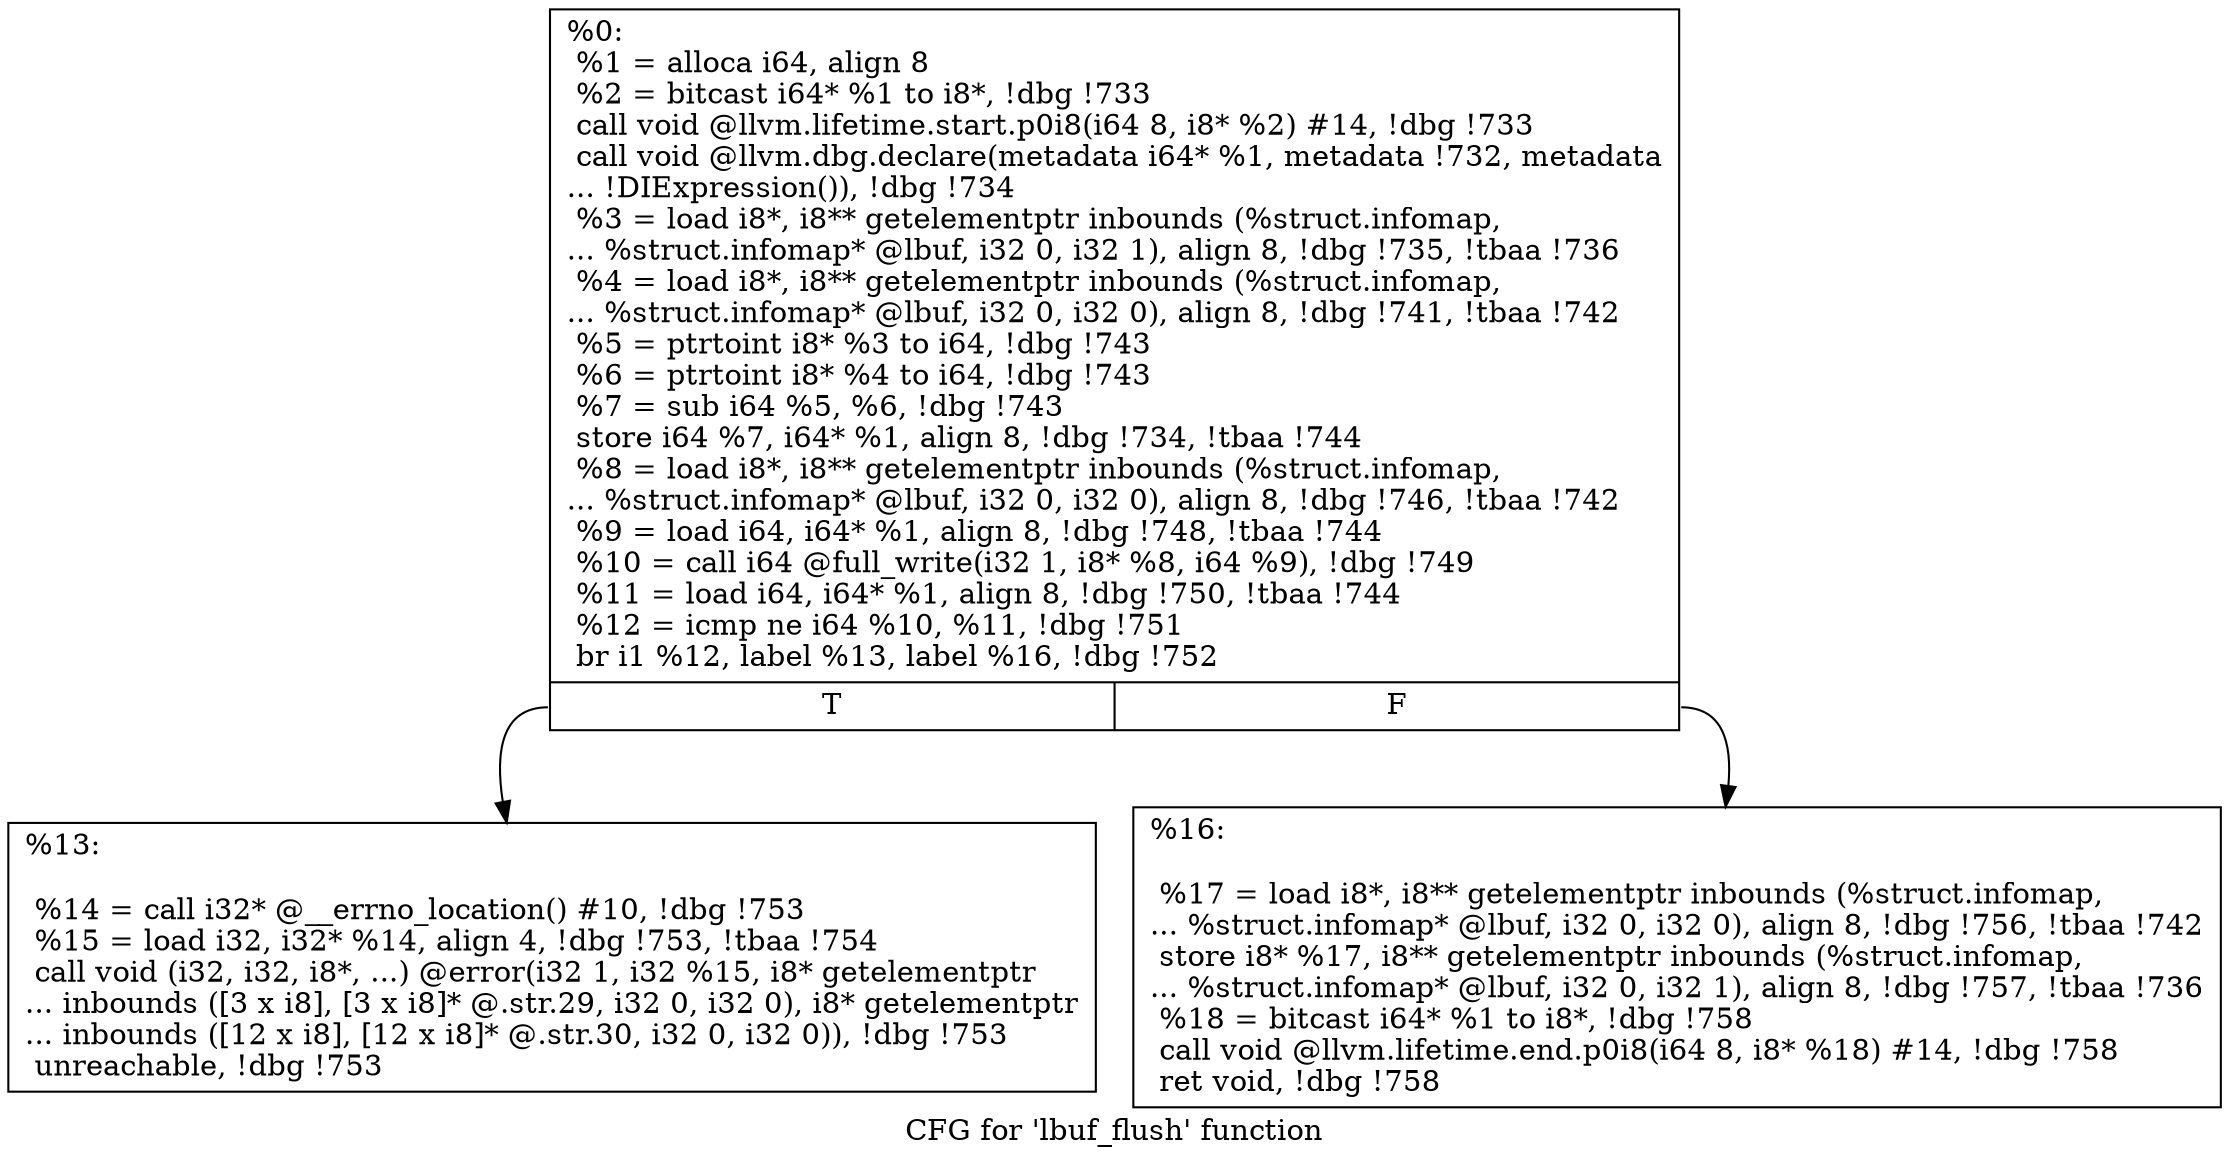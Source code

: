 digraph "CFG for 'lbuf_flush' function" {
	label="CFG for 'lbuf_flush' function";

	Node0x1685460 [shape=record,label="{%0:\l  %1 = alloca i64, align 8\l  %2 = bitcast i64* %1 to i8*, !dbg !733\l  call void @llvm.lifetime.start.p0i8(i64 8, i8* %2) #14, !dbg !733\l  call void @llvm.dbg.declare(metadata i64* %1, metadata !732, metadata\l... !DIExpression()), !dbg !734\l  %3 = load i8*, i8** getelementptr inbounds (%struct.infomap,\l... %struct.infomap* @lbuf, i32 0, i32 1), align 8, !dbg !735, !tbaa !736\l  %4 = load i8*, i8** getelementptr inbounds (%struct.infomap,\l... %struct.infomap* @lbuf, i32 0, i32 0), align 8, !dbg !741, !tbaa !742\l  %5 = ptrtoint i8* %3 to i64, !dbg !743\l  %6 = ptrtoint i8* %4 to i64, !dbg !743\l  %7 = sub i64 %5, %6, !dbg !743\l  store i64 %7, i64* %1, align 8, !dbg !734, !tbaa !744\l  %8 = load i8*, i8** getelementptr inbounds (%struct.infomap,\l... %struct.infomap* @lbuf, i32 0, i32 0), align 8, !dbg !746, !tbaa !742\l  %9 = load i64, i64* %1, align 8, !dbg !748, !tbaa !744\l  %10 = call i64 @full_write(i32 1, i8* %8, i64 %9), !dbg !749\l  %11 = load i64, i64* %1, align 8, !dbg !750, !tbaa !744\l  %12 = icmp ne i64 %10, %11, !dbg !751\l  br i1 %12, label %13, label %16, !dbg !752\l|{<s0>T|<s1>F}}"];
	Node0x1685460:s0 -> Node0x1685aa0;
	Node0x1685460:s1 -> Node0x1685af0;
	Node0x1685aa0 [shape=record,label="{%13:\l\l  %14 = call i32* @__errno_location() #10, !dbg !753\l  %15 = load i32, i32* %14, align 4, !dbg !753, !tbaa !754\l  call void (i32, i32, i8*, ...) @error(i32 1, i32 %15, i8* getelementptr\l... inbounds ([3 x i8], [3 x i8]* @.str.29, i32 0, i32 0), i8* getelementptr\l... inbounds ([12 x i8], [12 x i8]* @.str.30, i32 0, i32 0)), !dbg !753\l  unreachable, !dbg !753\l}"];
	Node0x1685af0 [shape=record,label="{%16:\l\l  %17 = load i8*, i8** getelementptr inbounds (%struct.infomap,\l... %struct.infomap* @lbuf, i32 0, i32 0), align 8, !dbg !756, !tbaa !742\l  store i8* %17, i8** getelementptr inbounds (%struct.infomap,\l... %struct.infomap* @lbuf, i32 0, i32 1), align 8, !dbg !757, !tbaa !736\l  %18 = bitcast i64* %1 to i8*, !dbg !758\l  call void @llvm.lifetime.end.p0i8(i64 8, i8* %18) #14, !dbg !758\l  ret void, !dbg !758\l}"];
}
